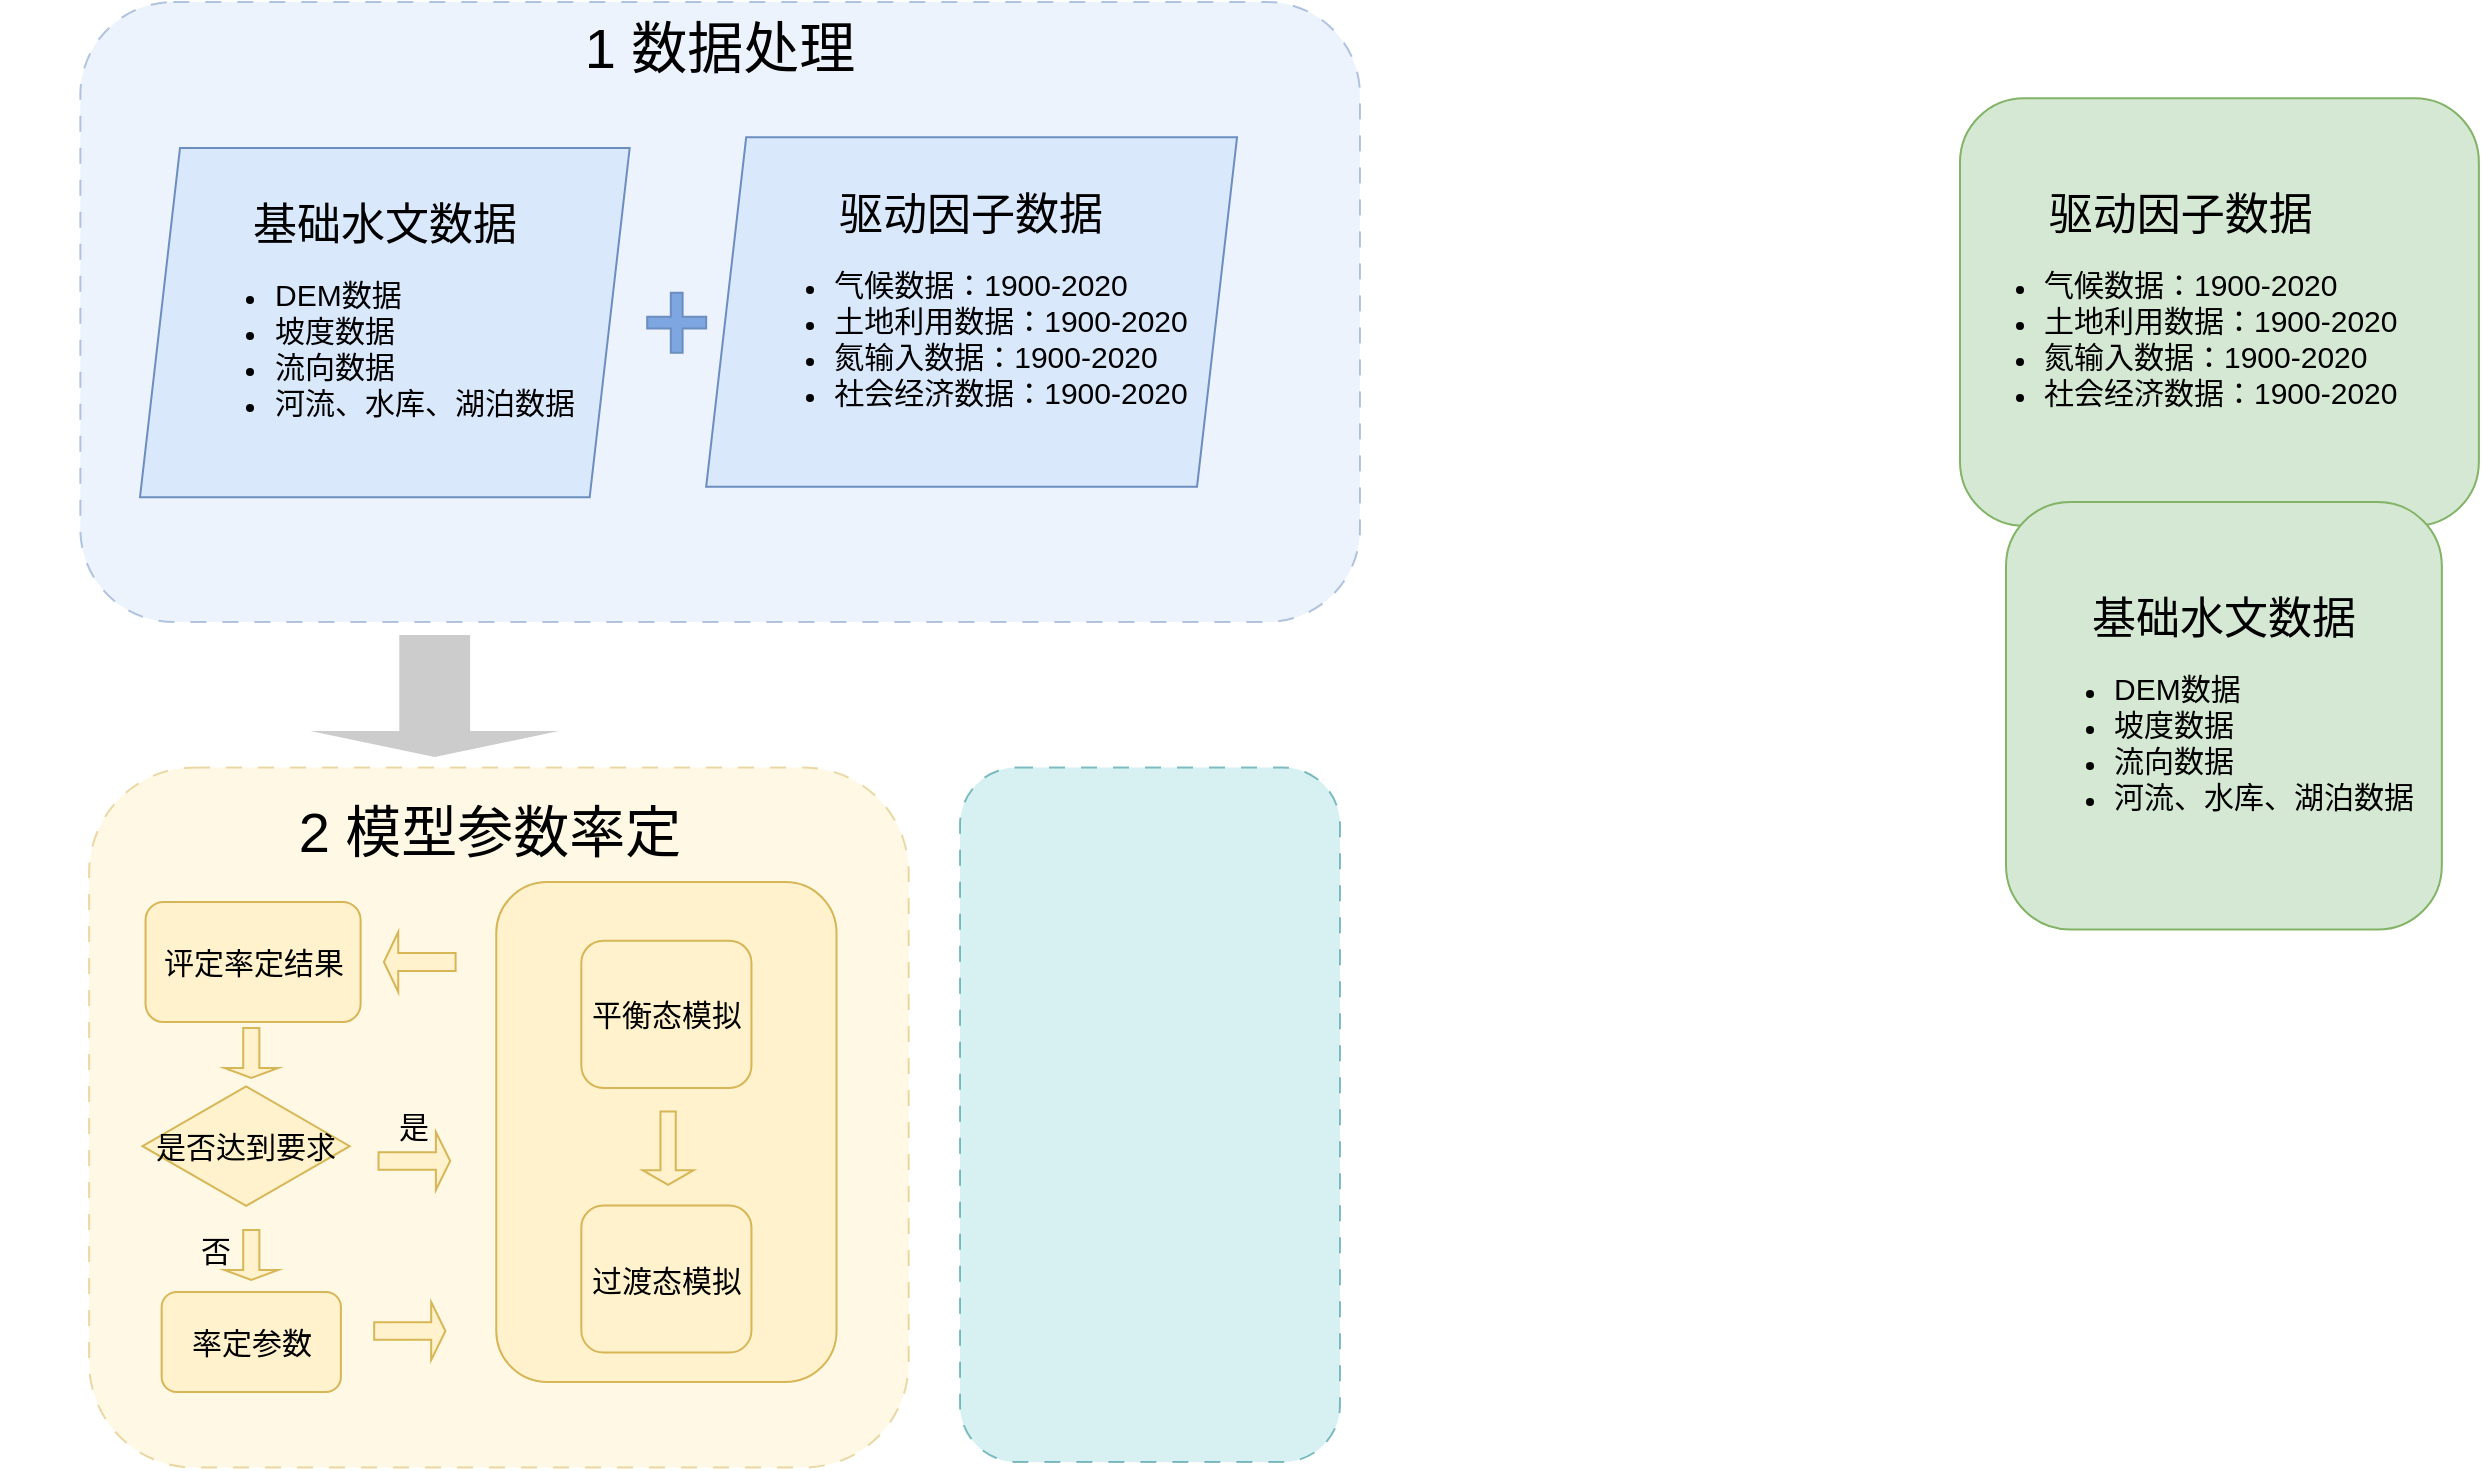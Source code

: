 <mxfile version="27.1.4">
  <diagram id="C5RBs43oDa-KdzZeNtuy" name="Page-1">
    <mxGraphModel dx="1000" dy="597" grid="1" gridSize="10" guides="1" tooltips="1" connect="1" arrows="1" fold="1" page="1" pageScale="1" pageWidth="827" pageHeight="1169" math="0" shadow="0">
      <root>
        <mxCell id="WIyWlLk6GJQsqaUBKTNV-0" />
        <mxCell id="WIyWlLk6GJQsqaUBKTNV-1" parent="WIyWlLk6GJQsqaUBKTNV-0" />
        <mxCell id="oJPnfznHVFl8mpxEo0FU-6" value="" style="group;dashed=1;fillColor=#dae8fc;strokeColor=#6c8ebf;opacity=0;" vertex="1" connectable="0" parent="WIyWlLk6GJQsqaUBKTNV-1">
          <mxGeometry x="70" y="20" width="630" height="382.76" as="geometry" />
        </mxCell>
        <mxCell id="oJPnfznHVFl8mpxEo0FU-4" value="&lt;font style=&quot;font-size: 28px;&quot;&gt;1 数据处理&lt;/font&gt;" style="rounded=1;whiteSpace=wrap;html=1;fillColor=#dae8fc;strokeColor=#6c8ebf;verticalAlign=top;dashed=1;opacity=50;dashPattern=8 8;" vertex="1" parent="oJPnfznHVFl8mpxEo0FU-6">
          <mxGeometry x="-9.83" width="639.83" height="310" as="geometry" />
        </mxCell>
        <mxCell id="oJPnfznHVFl8mpxEo0FU-9" value="" style="shape=cross;whiteSpace=wrap;html=1;fillColor=#7EA6E0;strokeColor=#6c8ebf;" vertex="1" parent="oJPnfznHVFl8mpxEo0FU-6">
          <mxGeometry x="273.603" y="145.34" width="29.492" height="30" as="geometry" />
        </mxCell>
        <mxCell id="oJPnfznHVFl8mpxEo0FU-14" value="" style="shape=singleArrow;direction=south;whiteSpace=wrap;html=1;strokeColor=#CCCCCC;fillColor=#CCCCCC;" vertex="1" parent="oJPnfznHVFl8mpxEo0FU-6">
          <mxGeometry x="109.998" y="317" width="114.702" height="60" as="geometry" />
        </mxCell>
        <mxCell id="oJPnfznHVFl8mpxEo0FU-18" value="&lt;div&gt;&lt;font style=&quot;font-size: 22px;&quot;&gt;基础水文数据&lt;/font&gt;&lt;/div&gt;&lt;div&gt;&lt;ul&gt;&lt;li style=&quot;text-align: left;&quot;&gt;&lt;font style=&quot;font-size: 15px;&quot;&gt;DEM数据&lt;/font&gt;&lt;/li&gt;&lt;li style=&quot;text-align: left;&quot;&gt;&lt;font style=&quot;font-size: 15px;&quot;&gt;坡度数据&lt;/font&gt;&lt;/li&gt;&lt;li style=&quot;text-align: left;&quot;&gt;&lt;font style=&quot;font-size: 15px;&quot;&gt;流向数据&lt;/font&gt;&lt;/li&gt;&lt;li style=&quot;text-align: left;&quot;&gt;&lt;font style=&quot;font-size: 15px;&quot;&gt;河流、水库、湖泊数据&lt;/font&gt;&lt;/li&gt;&lt;/ul&gt;&lt;/div&gt;" style="shape=parallelogram;perimeter=parallelogramPerimeter;whiteSpace=wrap;html=1;fixedSize=1;fillColor=#dae8fc;strokeColor=#6c8ebf;" vertex="1" parent="oJPnfznHVFl8mpxEo0FU-6">
          <mxGeometry x="19.996" y="73.01" width="244.839" height="174.66" as="geometry" />
        </mxCell>
        <mxCell id="oJPnfznHVFl8mpxEo0FU-17" value="&lt;div&gt;&lt;font style=&quot;font-size: 22px;&quot;&gt;驱动因子数据&lt;/font&gt;&lt;/div&gt;&lt;ul style=&quot;text-align: left;&quot;&gt;&lt;li&gt;&lt;font style=&quot;font-size: 15px;&quot;&gt;气候数据：1900-2020&lt;/font&gt;&lt;/li&gt;&lt;li&gt;&lt;font style=&quot;font-size: 15px;&quot;&gt;土地利用数据：1900-2020&lt;/font&gt;&lt;/li&gt;&lt;li&gt;&lt;font style=&quot;font-size: 15px;&quot;&gt;氮输入数据：1900-2020&lt;/font&gt;&lt;/li&gt;&lt;li&gt;&lt;font style=&quot;font-size: 15px;&quot;&gt;社会经济数据：1900-2020&lt;/font&gt;&lt;/li&gt;&lt;/ul&gt;" style="shape=parallelogram;perimeter=parallelogramPerimeter;whiteSpace=wrap;html=1;fixedSize=1;fillColor=#dae8fc;strokeColor=#6c8ebf;" vertex="1" parent="oJPnfznHVFl8mpxEo0FU-6">
          <mxGeometry x="303.09" y="67.67" width="265.424" height="174.66" as="geometry" />
        </mxCell>
        <mxCell id="oJPnfznHVFl8mpxEo0FU-0" value="&lt;div style=&quot;text-align: center;&quot;&gt;&lt;font style=&quot;font-size: 22px;&quot;&gt;驱动因子数据&lt;/font&gt;&lt;/div&gt;&lt;ul&gt;&lt;li style=&quot;&quot;&gt;&lt;font style=&quot;font-size: 15px;&quot;&gt;气候数据：1900-2020&lt;/font&gt;&lt;/li&gt;&lt;li&gt;&lt;font style=&quot;font-size: 15px;&quot;&gt;土地利用数据：1900-2020&lt;/font&gt;&lt;/li&gt;&lt;li style=&quot;&quot;&gt;&lt;font style=&quot;font-size: 15px;&quot;&gt;氮输入数据：1900-2020&lt;/font&gt;&lt;/li&gt;&lt;li style=&quot;&quot;&gt;&lt;font style=&quot;font-size: 15px;&quot;&gt;社会经济数据：1900-2020&lt;/font&gt;&lt;/li&gt;&lt;/ul&gt;" style="rounded=1;whiteSpace=wrap;html=1;align=left;fillColor=#d5e8d4;strokeColor=#82b366;movable=1;resizable=1;rotatable=1;deletable=1;editable=1;locked=0;connectable=1;" vertex="1" parent="WIyWlLk6GJQsqaUBKTNV-1">
          <mxGeometry x="1000.005" y="68.108" width="259.434" height="213.793" as="geometry" />
        </mxCell>
        <mxCell id="oJPnfznHVFl8mpxEo0FU-2" value="&lt;div style=&quot;&quot;&gt;&lt;font style=&quot;font-size: 22px;&quot;&gt;基础水文数据&lt;/font&gt;&lt;/div&gt;&lt;div style=&quot;&quot;&gt;&lt;ul&gt;&lt;li style=&quot;text-align: left;&quot;&gt;&lt;font style=&quot;font-size: 15px;&quot;&gt;DEM数据&lt;/font&gt;&lt;/li&gt;&lt;li style=&quot;text-align: left;&quot;&gt;&lt;font style=&quot;font-size: 15px;&quot;&gt;坡度数据&lt;/font&gt;&lt;/li&gt;&lt;li style=&quot;text-align: left;&quot;&gt;&lt;font style=&quot;font-size: 15px;&quot;&gt;流向数据&lt;/font&gt;&lt;/li&gt;&lt;li style=&quot;text-align: left;&quot;&gt;&lt;font style=&quot;font-size: 15px;&quot;&gt;河流、水库、湖泊数据&lt;/font&gt;&lt;/li&gt;&lt;/ul&gt;&lt;/div&gt;" style="rounded=1;whiteSpace=wrap;html=1;align=center;fillColor=#d5e8d4;strokeColor=#82b366;" vertex="1" parent="WIyWlLk6GJQsqaUBKTNV-1">
          <mxGeometry x="1023.001" y="269.998" width="217.925" height="213.793" as="geometry" />
        </mxCell>
        <mxCell id="oJPnfznHVFl8mpxEo0FU-35" value="" style="group" vertex="1" connectable="0" parent="WIyWlLk6GJQsqaUBKTNV-1">
          <mxGeometry x="20" y="402.76" width="490" height="350" as="geometry" />
        </mxCell>
        <mxCell id="oJPnfznHVFl8mpxEo0FU-3" value="" style="rounded=1;whiteSpace=wrap;html=1;fillColor=#fff2cc;strokeColor=#d6b656;opacity=50;dashed=1;dashPattern=8 8;" vertex="1" parent="oJPnfznHVFl8mpxEo0FU-35">
          <mxGeometry x="44.545" width="409.818" height="350" as="geometry" />
        </mxCell>
        <mxCell id="oJPnfznHVFl8mpxEo0FU-36" value="" style="group" vertex="1" connectable="0" parent="oJPnfznHVFl8mpxEo0FU-35">
          <mxGeometry x="71.273" y="52.24" width="356.364" height="260" as="geometry" />
        </mxCell>
        <mxCell id="oJPnfznHVFl8mpxEo0FU-21" value="&lt;font style=&quot;font-size: 15px;&quot;&gt;率定参数&lt;/font&gt;" style="rounded=1;whiteSpace=wrap;html=1;fillColor=#fff2cc;strokeColor=#d6b656;" vertex="1" parent="oJPnfznHVFl8mpxEo0FU-36">
          <mxGeometry x="9.562" y="210" width="89.613" height="50" as="geometry" />
        </mxCell>
        <mxCell id="oJPnfznHVFl8mpxEo0FU-25" value="" style="shape=singleArrow;direction=west;whiteSpace=wrap;html=1;fillColor=#fff2cc;strokeColor=#d6b656;" vertex="1" parent="oJPnfznHVFl8mpxEo0FU-36">
          <mxGeometry x="120.682" y="30" width="35.845" height="30" as="geometry" />
        </mxCell>
        <mxCell id="oJPnfznHVFl8mpxEo0FU-26" value="&lt;font style=&quot;font-size: 15px;&quot;&gt;是否达到要求&lt;/font&gt;" style="html=1;whiteSpace=wrap;aspect=fixed;shape=isoRectangle;fillColor=#fff2cc;strokeColor=#d6b656;" vertex="1" parent="oJPnfznHVFl8mpxEo0FU-36">
          <mxGeometry y="106" width="103.58" height="62.147" as="geometry" />
        </mxCell>
        <mxCell id="oJPnfznHVFl8mpxEo0FU-27" value="" style="group" vertex="1" connectable="0" parent="oJPnfznHVFl8mpxEo0FU-36">
          <mxGeometry x="171.758" y="5" width="175.228" height="250" as="geometry" />
        </mxCell>
        <mxCell id="oJPnfznHVFl8mpxEo0FU-22" value="" style="rounded=1;whiteSpace=wrap;html=1;fillColor=#fff2cc;strokeColor=#d6b656;textDirection=vertical-lr;" vertex="1" parent="oJPnfznHVFl8mpxEo0FU-27">
          <mxGeometry x="5.104" width="170.124" height="250.0" as="geometry" />
        </mxCell>
        <mxCell id="oJPnfznHVFl8mpxEo0FU-19" value="&lt;font style=&quot;font-size: 15px;&quot;&gt;平衡态模拟&lt;/font&gt;" style="rounded=1;whiteSpace=wrap;html=1;fillColor=#fff2cc;strokeColor=#d6b656;" vertex="1" parent="oJPnfznHVFl8mpxEo0FU-27">
          <mxGeometry x="47.635" y="29.412" width="85.062" height="73.529" as="geometry" />
        </mxCell>
        <mxCell id="oJPnfznHVFl8mpxEo0FU-20" value="&lt;font style=&quot;font-size: 15px;&quot;&gt;过渡态模拟&lt;/font&gt;" style="rounded=1;whiteSpace=wrap;html=1;fillColor=#fff2cc;strokeColor=#d6b656;" vertex="1" parent="oJPnfznHVFl8mpxEo0FU-27">
          <mxGeometry x="47.635" y="161.765" width="85.062" height="73.529" as="geometry" />
        </mxCell>
        <mxCell id="oJPnfznHVFl8mpxEo0FU-24" value="" style="shape=singleArrow;direction=south;whiteSpace=wrap;html=1;fillColor=#fff2cc;strokeColor=#d6b656;" vertex="1" parent="oJPnfznHVFl8mpxEo0FU-27">
          <mxGeometry x="78.257" y="114.706" width="25.519" height="36.765" as="geometry" />
        </mxCell>
        <mxCell id="oJPnfznHVFl8mpxEo0FU-28" value="&lt;span style=&quot;font-size: 15px;&quot;&gt;评定率定结果&lt;/span&gt;" style="rounded=1;whiteSpace=wrap;html=1;fillColor=#fff2cc;strokeColor=#d6b656;" vertex="1" parent="oJPnfznHVFl8mpxEo0FU-36">
          <mxGeometry x="1.497" y="15" width="107.535" height="60" as="geometry" />
        </mxCell>
        <mxCell id="oJPnfznHVFl8mpxEo0FU-29" value="" style="shape=singleArrow;direction=south;whiteSpace=wrap;html=1;fillColor=#fff2cc;strokeColor=#d6b656;" vertex="1" parent="oJPnfznHVFl8mpxEo0FU-36">
          <mxGeometry x="40.926" y="78" width="26.884" height="25" as="geometry" />
        </mxCell>
        <mxCell id="oJPnfznHVFl8mpxEo0FU-30" value="" style="shape=singleArrow;whiteSpace=wrap;html=1;fillColor=#fff2cc;strokeColor=#d6b656;" vertex="1" parent="oJPnfznHVFl8mpxEo0FU-36">
          <mxGeometry x="117.993" y="130" width="35.845" height="29" as="geometry" />
        </mxCell>
        <mxCell id="oJPnfznHVFl8mpxEo0FU-32" value="&lt;font style=&quot;font-size: 15px;&quot;&gt;是&lt;/font&gt;" style="text;html=1;align=center;verticalAlign=middle;whiteSpace=wrap;rounded=0;" vertex="1" parent="oJPnfznHVFl8mpxEo0FU-36">
          <mxGeometry x="109.032" y="112" width="53.768" height="30" as="geometry" />
        </mxCell>
        <mxCell id="oJPnfznHVFl8mpxEo0FU-33" value="" style="shape=singleArrow;direction=south;whiteSpace=wrap;html=1;fillColor=#fff2cc;strokeColor=#d6b656;" vertex="1" parent="oJPnfznHVFl8mpxEo0FU-36">
          <mxGeometry x="40.926" y="179" width="26.884" height="25" as="geometry" />
        </mxCell>
        <mxCell id="oJPnfznHVFl8mpxEo0FU-34" value="&lt;font style=&quot;font-size: 15px;&quot;&gt;否&lt;/font&gt;" style="text;html=1;align=center;verticalAlign=middle;whiteSpace=wrap;rounded=0;" vertex="1" parent="oJPnfznHVFl8mpxEo0FU-36">
          <mxGeometry x="9.562" y="174" width="53.768" height="30" as="geometry" />
        </mxCell>
        <mxCell id="oJPnfznHVFl8mpxEo0FU-37" value="&lt;font style=&quot;font-size: 28px;&quot;&gt;2 模型参数率定&lt;/font&gt;" style="text;html=1;align=center;verticalAlign=middle;whiteSpace=wrap;rounded=0;" vertex="1" parent="oJPnfznHVFl8mpxEo0FU-35">
          <mxGeometry x="139.07" y="17.24" width="211.86" height="30" as="geometry" />
        </mxCell>
        <mxCell id="oJPnfznHVFl8mpxEo0FU-38" value="" style="shape=singleArrow;whiteSpace=wrap;html=1;fillColor=#fff2cc;strokeColor=#d6b656;" vertex="1" parent="oJPnfznHVFl8mpxEo0FU-35">
          <mxGeometry x="187.091" y="267.24" width="35.636" height="29" as="geometry" />
        </mxCell>
        <mxCell id="oJPnfznHVFl8mpxEo0FU-40" value="" style="rounded=1;whiteSpace=wrap;html=1;fillColor=#b0e3e6;strokeColor=#0e8088;opacity=50;dashed=1;dashPattern=8 8;" vertex="1" parent="WIyWlLk6GJQsqaUBKTNV-1">
          <mxGeometry x="500" y="402.76" width="190" height="347.24" as="geometry" />
        </mxCell>
      </root>
    </mxGraphModel>
  </diagram>
</mxfile>
